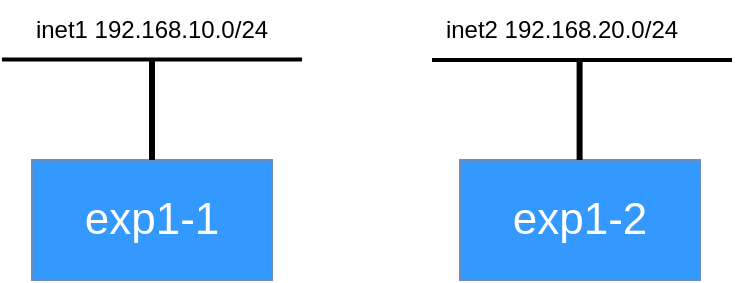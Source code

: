 <mxfile version="27.1.6">
  <diagram name="ページ1" id="HSipAqzM66P0VZGB3NzW">
    <mxGraphModel dx="567" dy="314" grid="1" gridSize="10" guides="1" tooltips="1" connect="1" arrows="1" fold="1" page="1" pageScale="1" pageWidth="827" pageHeight="1169" math="0" shadow="0">
      <root>
        <mxCell id="0" />
        <mxCell id="1" parent="0" />
        <mxCell id="H4IBosrJswtKUV_ZKLR6-1" value="" style="endArrow=none;html=1;rounded=0;strokeWidth=2;" edge="1" parent="1">
          <mxGeometry width="50" height="50" relative="1" as="geometry">
            <mxPoint x="65" y="119.72" as="sourcePoint" />
            <mxPoint x="215" y="119.72" as="targetPoint" />
          </mxGeometry>
        </mxCell>
        <mxCell id="H4IBosrJswtKUV_ZKLR6-4" value="inet1 192.168.10.0/24" style="text;html=1;align=center;verticalAlign=middle;whiteSpace=wrap;rounded=0;" vertex="1" parent="1">
          <mxGeometry x="75" y="90" width="130" height="30" as="geometry" />
        </mxCell>
        <mxCell id="H4IBosrJswtKUV_ZKLR6-5" value="" style="endArrow=none;html=1;rounded=0;strokeWidth=2;" edge="1" parent="1">
          <mxGeometry width="50" height="50" relative="1" as="geometry">
            <mxPoint x="280" y="120" as="sourcePoint" />
            <mxPoint x="430" y="120" as="targetPoint" />
          </mxGeometry>
        </mxCell>
        <mxCell id="H4IBosrJswtKUV_ZKLR6-6" value="inet2 192.168.20.0/24" style="text;html=1;align=center;verticalAlign=middle;whiteSpace=wrap;rounded=0;" vertex="1" parent="1">
          <mxGeometry x="280" y="90" width="130" height="30" as="geometry" />
        </mxCell>
        <mxCell id="H4IBosrJswtKUV_ZKLR6-7" value="&lt;font style=&quot;font-size: 22px; color: rgb(255, 255, 255);&quot;&gt;exp1-1&lt;/font&gt;" style="rounded=0;whiteSpace=wrap;html=1;fillColor=#3399FF;strokeColor=#6c8ebf;" vertex="1" parent="1">
          <mxGeometry x="80" y="170" width="120" height="60" as="geometry" />
        </mxCell>
        <mxCell id="H4IBosrJswtKUV_ZKLR6-9" value="&lt;font style=&quot;font-size: 22px; color: rgb(255, 255, 255);&quot;&gt;exp1-2&lt;/font&gt;" style="rounded=0;whiteSpace=wrap;html=1;fillColor=#3399FF;strokeColor=#6c8ebf;" vertex="1" parent="1">
          <mxGeometry x="294" y="170" width="120" height="60" as="geometry" />
        </mxCell>
        <mxCell id="H4IBosrJswtKUV_ZKLR6-10" value="" style="endArrow=none;html=1;rounded=0;entryX=0.5;entryY=0;entryDx=0;entryDy=0;strokeWidth=3;exitX=0.5;exitY=1;exitDx=0;exitDy=0;" edge="1" parent="1" source="H4IBosrJswtKUV_ZKLR6-4" target="H4IBosrJswtKUV_ZKLR6-7">
          <mxGeometry width="50" height="50" relative="1" as="geometry">
            <mxPoint x="140" y="130" as="sourcePoint" />
            <mxPoint x="170" y="110" as="targetPoint" />
          </mxGeometry>
        </mxCell>
        <mxCell id="H4IBosrJswtKUV_ZKLR6-11" value="" style="endArrow=none;html=1;rounded=0;entryX=0.5;entryY=0;entryDx=0;entryDy=0;strokeWidth=3;exitX=0.5;exitY=1;exitDx=0;exitDy=0;" edge="1" parent="1">
          <mxGeometry width="50" height="50" relative="1" as="geometry">
            <mxPoint x="353.8" y="120" as="sourcePoint" />
            <mxPoint x="353.8" y="170" as="targetPoint" />
          </mxGeometry>
        </mxCell>
      </root>
    </mxGraphModel>
  </diagram>
</mxfile>
